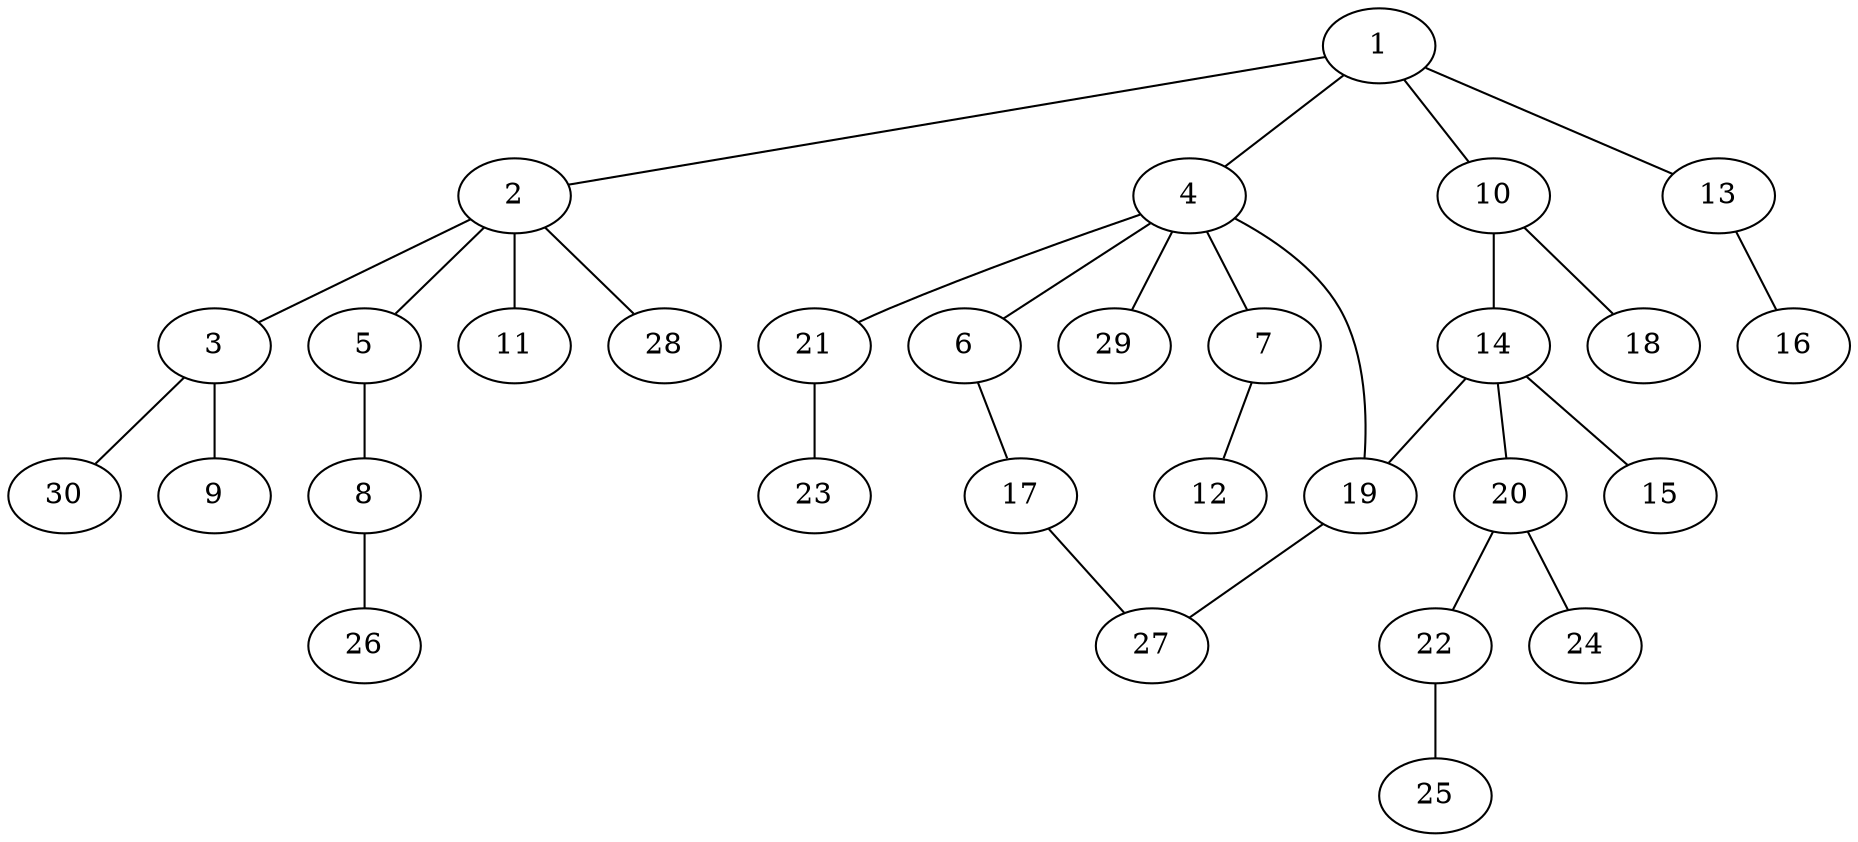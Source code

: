 graph graphname {1--2
1--4
1--10
1--13
2--3
2--5
2--11
2--28
3--9
3--30
4--6
4--7
4--19
4--21
4--29
5--8
6--17
7--12
8--26
10--14
10--18
13--16
14--15
14--19
14--20
17--27
19--27
20--22
20--24
21--23
22--25
}